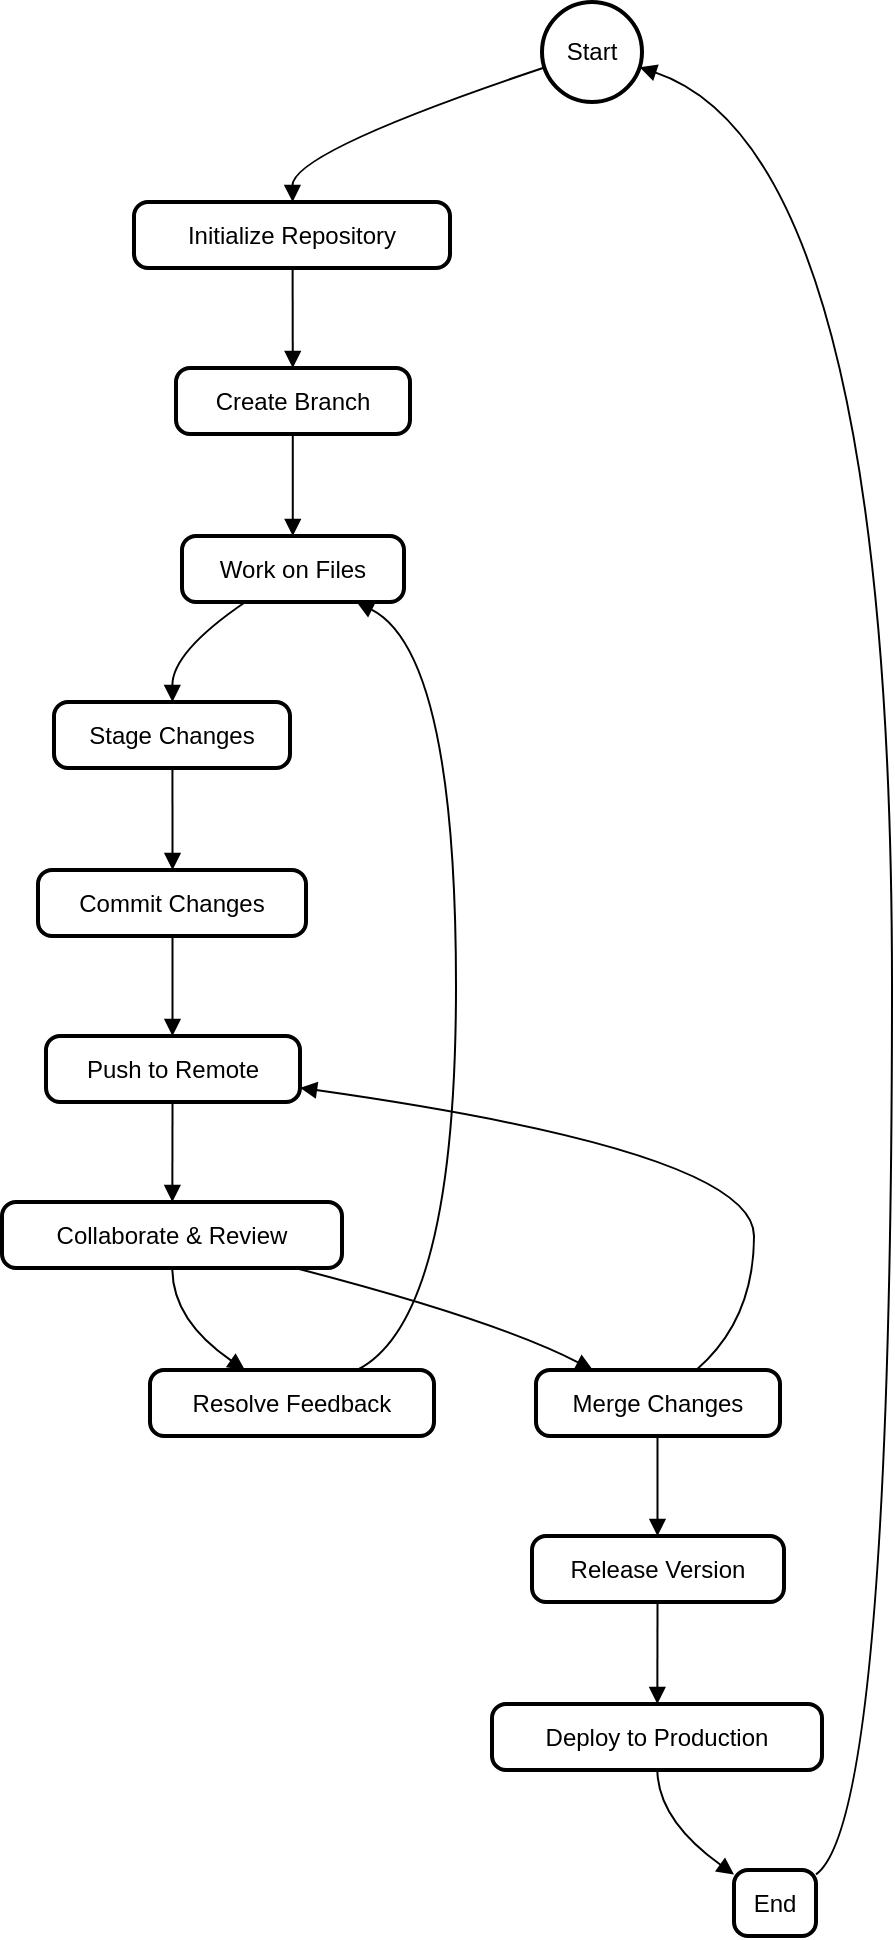 <mxfile version="24.5.1" type="github">
  <diagram name="Page-1" id="lFJicckBpDuG80Q-4v73">
    <mxGraphModel>
      <root>
        <mxCell id="0" />
        <mxCell id="1" parent="0" />
        <mxCell id="2" value="Start" style="ellipse;aspect=fixed;strokeWidth=2;whiteSpace=wrap;" vertex="1" parent="1">
          <mxGeometry x="270" width="50" height="50" as="geometry" />
        </mxCell>
        <mxCell id="3" value="Initialize Repository" style="rounded=1;absoluteArcSize=1;arcSize=14;whiteSpace=wrap;strokeWidth=2;" vertex="1" parent="1">
          <mxGeometry x="66" y="100" width="158" height="33" as="geometry" />
        </mxCell>
        <mxCell id="4" value="Create Branch" style="rounded=1;absoluteArcSize=1;arcSize=14;whiteSpace=wrap;strokeWidth=2;" vertex="1" parent="1">
          <mxGeometry x="87" y="183" width="117" height="33" as="geometry" />
        </mxCell>
        <mxCell id="5" value="Work on Files" style="rounded=1;absoluteArcSize=1;arcSize=14;whiteSpace=wrap;strokeWidth=2;" vertex="1" parent="1">
          <mxGeometry x="90" y="267" width="111" height="33" as="geometry" />
        </mxCell>
        <mxCell id="6" value="Stage Changes" style="rounded=1;absoluteArcSize=1;arcSize=14;whiteSpace=wrap;strokeWidth=2;" vertex="1" parent="1">
          <mxGeometry x="26" y="350" width="118" height="33" as="geometry" />
        </mxCell>
        <mxCell id="7" value="Commit Changes" style="rounded=1;absoluteArcSize=1;arcSize=14;whiteSpace=wrap;strokeWidth=2;" vertex="1" parent="1">
          <mxGeometry x="18" y="434" width="134" height="33" as="geometry" />
        </mxCell>
        <mxCell id="8" value="Push to Remote" style="rounded=1;absoluteArcSize=1;arcSize=14;whiteSpace=wrap;strokeWidth=2;" vertex="1" parent="1">
          <mxGeometry x="22" y="517" width="127" height="33" as="geometry" />
        </mxCell>
        <mxCell id="9" value="Collaborate &amp; Review" style="rounded=1;absoluteArcSize=1;arcSize=14;whiteSpace=wrap;strokeWidth=2;" vertex="1" parent="1">
          <mxGeometry y="600" width="170" height="33" as="geometry" />
        </mxCell>
        <mxCell id="10" value="Resolve Feedback" style="rounded=1;absoluteArcSize=1;arcSize=14;whiteSpace=wrap;strokeWidth=2;" vertex="1" parent="1">
          <mxGeometry x="74" y="684" width="142" height="33" as="geometry" />
        </mxCell>
        <mxCell id="11" value="Merge Changes" style="rounded=1;absoluteArcSize=1;arcSize=14;whiteSpace=wrap;strokeWidth=2;" vertex="1" parent="1">
          <mxGeometry x="267" y="684" width="122" height="33" as="geometry" />
        </mxCell>
        <mxCell id="12" value="Release Version" style="rounded=1;absoluteArcSize=1;arcSize=14;whiteSpace=wrap;strokeWidth=2;" vertex="1" parent="1">
          <mxGeometry x="265" y="767" width="126" height="33" as="geometry" />
        </mxCell>
        <mxCell id="13" value="Deploy to Production" style="rounded=1;absoluteArcSize=1;arcSize=14;whiteSpace=wrap;strokeWidth=2;" vertex="1" parent="1">
          <mxGeometry x="245" y="851" width="165" height="33" as="geometry" />
        </mxCell>
        <mxCell id="14" value="End" style="rounded=1;absoluteArcSize=1;arcSize=14;whiteSpace=wrap;strokeWidth=2;" vertex="1" parent="1">
          <mxGeometry x="366" y="934" width="41" height="33" as="geometry" />
        </mxCell>
        <mxCell id="15" value="" style="curved=1;startArrow=none;endArrow=block;exitX=0.005;exitY=0.668;entryX=0.502;entryY=0.002;" edge="1" parent="1" source="2" target="3">
          <mxGeometry relative="1" as="geometry">
            <Array as="points">
              <mxPoint x="145" y="75" />
            </Array>
          </mxGeometry>
        </mxCell>
        <mxCell id="16" value="" style="curved=1;startArrow=none;endArrow=block;exitX=0.502;exitY=1.014;entryX=0.499;entryY=0.014;" edge="1" parent="1" source="3" target="4">
          <mxGeometry relative="1" as="geometry">
            <Array as="points" />
          </mxGeometry>
        </mxCell>
        <mxCell id="17" value="" style="curved=1;startArrow=none;endArrow=block;exitX=0.499;exitY=1.026;entryX=0.499;entryY=-0.004;" edge="1" parent="1" source="4" target="5">
          <mxGeometry relative="1" as="geometry">
            <Array as="points" />
          </mxGeometry>
        </mxCell>
        <mxCell id="18" value="" style="curved=1;startArrow=none;endArrow=block;exitX=0.282;exitY=1.008;entryX=0.502;entryY=0.008;" edge="1" parent="1" source="5" target="6">
          <mxGeometry relative="1" as="geometry">
            <Array as="points">
              <mxPoint x="85" y="325" />
            </Array>
          </mxGeometry>
        </mxCell>
        <mxCell id="19" value="" style="curved=1;startArrow=none;endArrow=block;exitX=0.502;exitY=1.02;entryX=0.502;entryY=-0.01;" edge="1" parent="1" source="6" target="7">
          <mxGeometry relative="1" as="geometry">
            <Array as="points" />
          </mxGeometry>
        </mxCell>
        <mxCell id="20" value="" style="curved=1;startArrow=none;endArrow=block;exitX=0.502;exitY=1.002;entryX=0.498;entryY=0.002;" edge="1" parent="1" source="7" target="8">
          <mxGeometry relative="1" as="geometry">
            <Array as="points" />
          </mxGeometry>
        </mxCell>
        <mxCell id="21" value="" style="curved=1;startArrow=none;endArrow=block;exitX=0.498;exitY=1.014;entryX=0.501;entryY=0.014;" edge="1" parent="1" source="8" target="9">
          <mxGeometry relative="1" as="geometry">
            <Array as="points" />
          </mxGeometry>
        </mxCell>
        <mxCell id="22" value="" style="curved=1;startArrow=none;endArrow=block;exitX=0.501;exitY=1.026;entryX=0.333;entryY=-0.004;" edge="1" parent="1" source="9" target="10">
          <mxGeometry relative="1" as="geometry">
            <Array as="points">
              <mxPoint x="85" y="659" />
            </Array>
          </mxGeometry>
        </mxCell>
        <mxCell id="23" value="" style="curved=1;startArrow=none;endArrow=block;exitX=0.731;exitY=-0.004;entryX=0.791;entryY=1.008;" edge="1" parent="1" source="10" target="5">
          <mxGeometry relative="1" as="geometry">
            <Array as="points">
              <mxPoint x="227" y="659" />
              <mxPoint x="227" y="325" />
            </Array>
          </mxGeometry>
        </mxCell>
        <mxCell id="24" value="" style="curved=1;startArrow=none;endArrow=block;exitX=0.881;exitY=1.026;entryX=0.231;entryY=-0.004;" edge="1" parent="1" source="9" target="11">
          <mxGeometry relative="1" as="geometry">
            <Array as="points">
              <mxPoint x="247" y="659" />
            </Array>
          </mxGeometry>
        </mxCell>
        <mxCell id="25" value="" style="curved=1;startArrow=none;endArrow=block;exitX=0.658;exitY=-0.004;entryX=0.997;entryY=0.783;" edge="1" parent="1" source="11" target="8">
          <mxGeometry relative="1" as="geometry">
            <Array as="points">
              <mxPoint x="376" y="659" />
              <mxPoint x="376" y="575" />
            </Array>
          </mxGeometry>
        </mxCell>
        <mxCell id="26" value="" style="curved=1;startArrow=none;endArrow=block;exitX=0.498;exitY=1.008;entryX=0.498;entryY=0.008;" edge="1" parent="1" source="11" target="12">
          <mxGeometry relative="1" as="geometry">
            <Array as="points" />
          </mxGeometry>
        </mxCell>
        <mxCell id="27" value="" style="curved=1;startArrow=none;endArrow=block;exitX=0.498;exitY=1.02;entryX=0.501;entryY=-0.01;" edge="1" parent="1" source="12" target="13">
          <mxGeometry relative="1" as="geometry">
            <Array as="points" />
          </mxGeometry>
        </mxCell>
        <mxCell id="28" value="" style="curved=1;startArrow=none;endArrow=block;exitX=0.501;exitY=1.002;entryX=-0.004;entryY=0.065;" edge="1" parent="1" source="13" target="14">
          <mxGeometry relative="1" as="geometry">
            <Array as="points">
              <mxPoint x="328" y="909" />
            </Array>
          </mxGeometry>
        </mxCell>
        <mxCell id="29" value="" style="curved=1;startArrow=none;endArrow=block;exitX=1.002;exitY=0.065;entryX=1.006;entryY=0.668;" edge="1" parent="1" source="14" target="2">
          <mxGeometry relative="1" as="geometry">
            <Array as="points">
              <mxPoint x="445" y="909" />
              <mxPoint x="445" y="75" />
            </Array>
          </mxGeometry>
        </mxCell>
      </root>
    </mxGraphModel>
  </diagram>
</mxfile>
